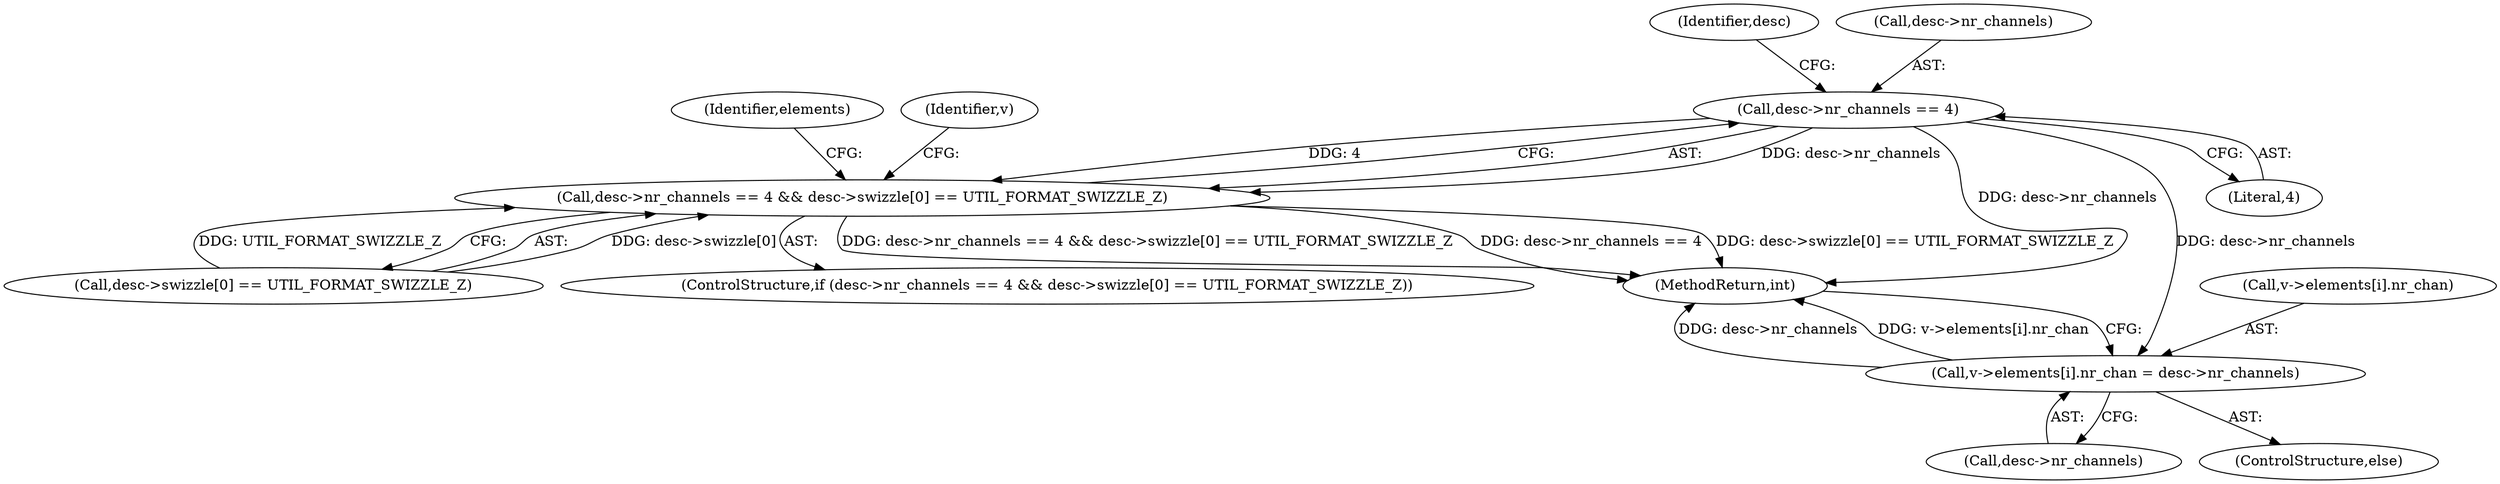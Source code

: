 digraph "0_virglrenderer_114688c526fe45f341d75ccd1d85473c3b08f7a7@pointer" {
"1000472" [label="(Call,desc->nr_channels == 4)"];
"1000471" [label="(Call,desc->nr_channels == 4 && desc->swizzle[0] == UTIL_FORMAT_SWIZZLE_Z)"];
"1000512" [label="(Call,v->elements[i].nr_chan = desc->nr_channels)"];
"1000512" [label="(Call,v->elements[i].nr_chan = desc->nr_channels)"];
"1000498" [label="(Identifier,elements)"];
"1000520" [label="(Call,desc->nr_channels)"];
"1000513" [label="(Call,v->elements[i].nr_chan)"];
"1000471" [label="(Call,desc->nr_channels == 4 && desc->swizzle[0] == UTIL_FORMAT_SWIZZLE_Z)"];
"1000472" [label="(Call,desc->nr_channels == 4)"];
"1000488" [label="(Identifier,v)"];
"1000476" [label="(Literal,4)"];
"1000470" [label="(ControlStructure,if (desc->nr_channels == 4 && desc->swizzle[0] == UTIL_FORMAT_SWIZZLE_Z))"];
"1000477" [label="(Call,desc->swizzle[0] == UTIL_FORMAT_SWIZZLE_Z)"];
"1000480" [label="(Identifier,desc)"];
"1000511" [label="(ControlStructure,else)"];
"1000523" [label="(MethodReturn,int)"];
"1000473" [label="(Call,desc->nr_channels)"];
"1000472" -> "1000471"  [label="AST: "];
"1000472" -> "1000476"  [label="CFG: "];
"1000473" -> "1000472"  [label="AST: "];
"1000476" -> "1000472"  [label="AST: "];
"1000480" -> "1000472"  [label="CFG: "];
"1000471" -> "1000472"  [label="CFG: "];
"1000472" -> "1000523"  [label="DDG: desc->nr_channels"];
"1000472" -> "1000471"  [label="DDG: desc->nr_channels"];
"1000472" -> "1000471"  [label="DDG: 4"];
"1000472" -> "1000512"  [label="DDG: desc->nr_channels"];
"1000471" -> "1000470"  [label="AST: "];
"1000471" -> "1000477"  [label="CFG: "];
"1000477" -> "1000471"  [label="AST: "];
"1000488" -> "1000471"  [label="CFG: "];
"1000498" -> "1000471"  [label="CFG: "];
"1000471" -> "1000523"  [label="DDG: desc->nr_channels == 4"];
"1000471" -> "1000523"  [label="DDG: desc->swizzle[0] == UTIL_FORMAT_SWIZZLE_Z"];
"1000471" -> "1000523"  [label="DDG: desc->nr_channels == 4 && desc->swizzle[0] == UTIL_FORMAT_SWIZZLE_Z"];
"1000477" -> "1000471"  [label="DDG: desc->swizzle[0]"];
"1000477" -> "1000471"  [label="DDG: UTIL_FORMAT_SWIZZLE_Z"];
"1000512" -> "1000511"  [label="AST: "];
"1000512" -> "1000520"  [label="CFG: "];
"1000513" -> "1000512"  [label="AST: "];
"1000520" -> "1000512"  [label="AST: "];
"1000523" -> "1000512"  [label="CFG: "];
"1000512" -> "1000523"  [label="DDG: desc->nr_channels"];
"1000512" -> "1000523"  [label="DDG: v->elements[i].nr_chan"];
}
